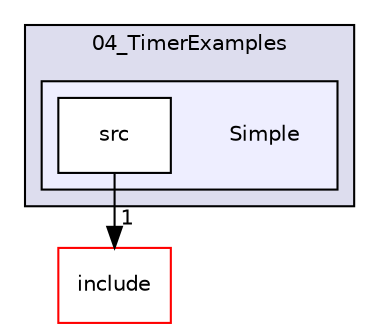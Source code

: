 digraph "Simple" {
  compound=true
  node [ fontsize="10", fontname="Helvetica"];
  edge [ labelfontsize="10", labelfontname="Helvetica"];
  subgraph clusterdir_9ef45b9471dacd4104694197b6cdb19d {
    graph [ bgcolor="#ddddee", pencolor="black", label="04_TimerExamples" fontname="Helvetica", fontsize="10", URL="dir_9ef45b9471dacd4104694197b6cdb19d.html"]
  subgraph clusterdir_36b3bec2de1313dc5665ae82eb843d46 {
    graph [ bgcolor="#eeeeff", pencolor="black", label="" URL="dir_36b3bec2de1313dc5665ae82eb843d46.html"];
    dir_36b3bec2de1313dc5665ae82eb843d46 [shape=plaintext label="Simple"];
  dir_7753cfeabe925f3c8b4d5e1e04d05d12 [shape=box label="src" fillcolor="white" style="filled" URL="dir_7753cfeabe925f3c8b4d5e1e04d05d12.html"];
  }
  }
  dir_d44c64559bbebec7f509842c48db8b23 [shape=box label="include" fillcolor="white" style="filled" color="red" URL="dir_d44c64559bbebec7f509842c48db8b23.html"];
  dir_7753cfeabe925f3c8b4d5e1e04d05d12->dir_d44c64559bbebec7f509842c48db8b23 [headlabel="1", labeldistance=1.5 headhref="dir_000019_000021.html"];
}
